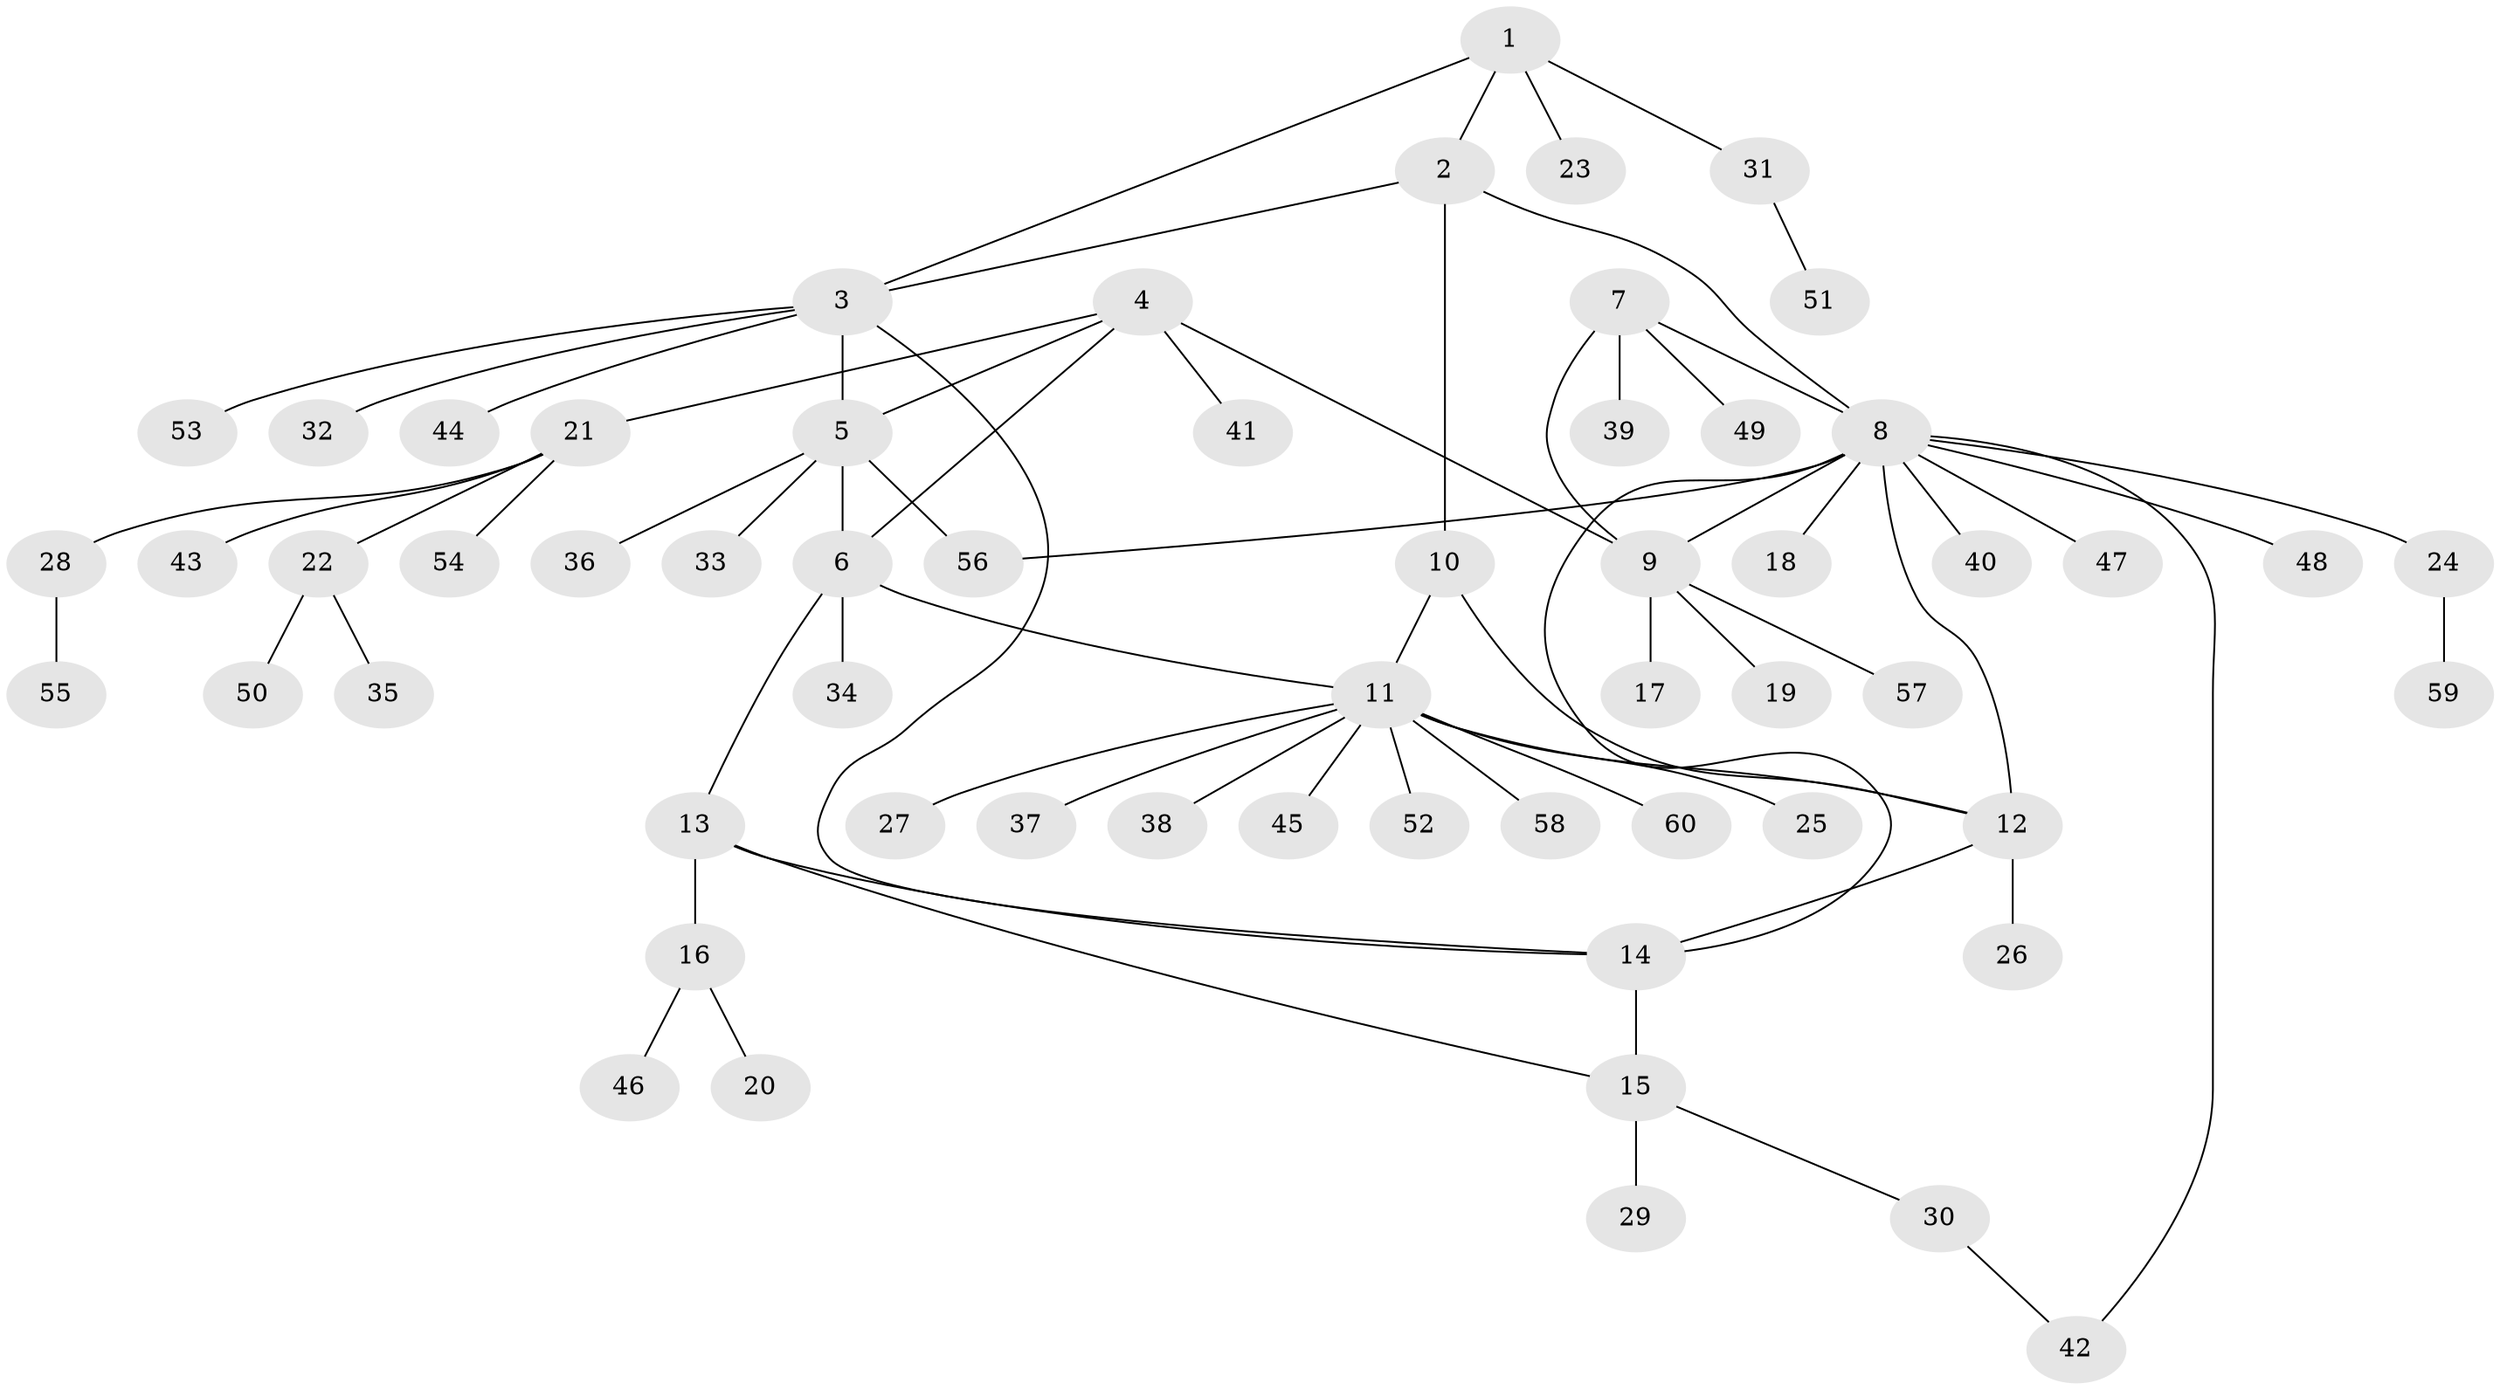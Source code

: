 // Generated by graph-tools (version 1.1) at 2025/15/03/09/25 04:15:59]
// undirected, 60 vertices, 72 edges
graph export_dot {
graph [start="1"]
  node [color=gray90,style=filled];
  1;
  2;
  3;
  4;
  5;
  6;
  7;
  8;
  9;
  10;
  11;
  12;
  13;
  14;
  15;
  16;
  17;
  18;
  19;
  20;
  21;
  22;
  23;
  24;
  25;
  26;
  27;
  28;
  29;
  30;
  31;
  32;
  33;
  34;
  35;
  36;
  37;
  38;
  39;
  40;
  41;
  42;
  43;
  44;
  45;
  46;
  47;
  48;
  49;
  50;
  51;
  52;
  53;
  54;
  55;
  56;
  57;
  58;
  59;
  60;
  1 -- 2;
  1 -- 3;
  1 -- 23;
  1 -- 31;
  2 -- 3;
  2 -- 8;
  2 -- 10;
  3 -- 5;
  3 -- 14;
  3 -- 32;
  3 -- 44;
  3 -- 53;
  4 -- 5;
  4 -- 6;
  4 -- 9;
  4 -- 21;
  4 -- 41;
  5 -- 6;
  5 -- 33;
  5 -- 36;
  5 -- 56;
  6 -- 11;
  6 -- 13;
  6 -- 34;
  7 -- 8;
  7 -- 9;
  7 -- 39;
  7 -- 49;
  8 -- 9;
  8 -- 12;
  8 -- 14;
  8 -- 18;
  8 -- 24;
  8 -- 40;
  8 -- 42;
  8 -- 47;
  8 -- 48;
  8 -- 56;
  9 -- 17;
  9 -- 19;
  9 -- 57;
  10 -- 11;
  10 -- 12;
  11 -- 12;
  11 -- 25;
  11 -- 27;
  11 -- 37;
  11 -- 38;
  11 -- 45;
  11 -- 52;
  11 -- 58;
  11 -- 60;
  12 -- 14;
  12 -- 26;
  13 -- 14;
  13 -- 15;
  13 -- 16;
  14 -- 15;
  15 -- 29;
  15 -- 30;
  16 -- 20;
  16 -- 46;
  21 -- 22;
  21 -- 28;
  21 -- 43;
  21 -- 54;
  22 -- 35;
  22 -- 50;
  24 -- 59;
  28 -- 55;
  30 -- 42;
  31 -- 51;
}
